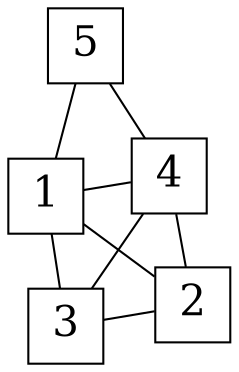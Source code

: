 graph {
layout=neato ;
node [fontsize=20;shape=square]; 
1 -- 2;
1 -- 3;
1 -- 4;
1 -- 5;
2 -- 3;
2 -- 4;
3 -- 4;
4 -- 5;
}
